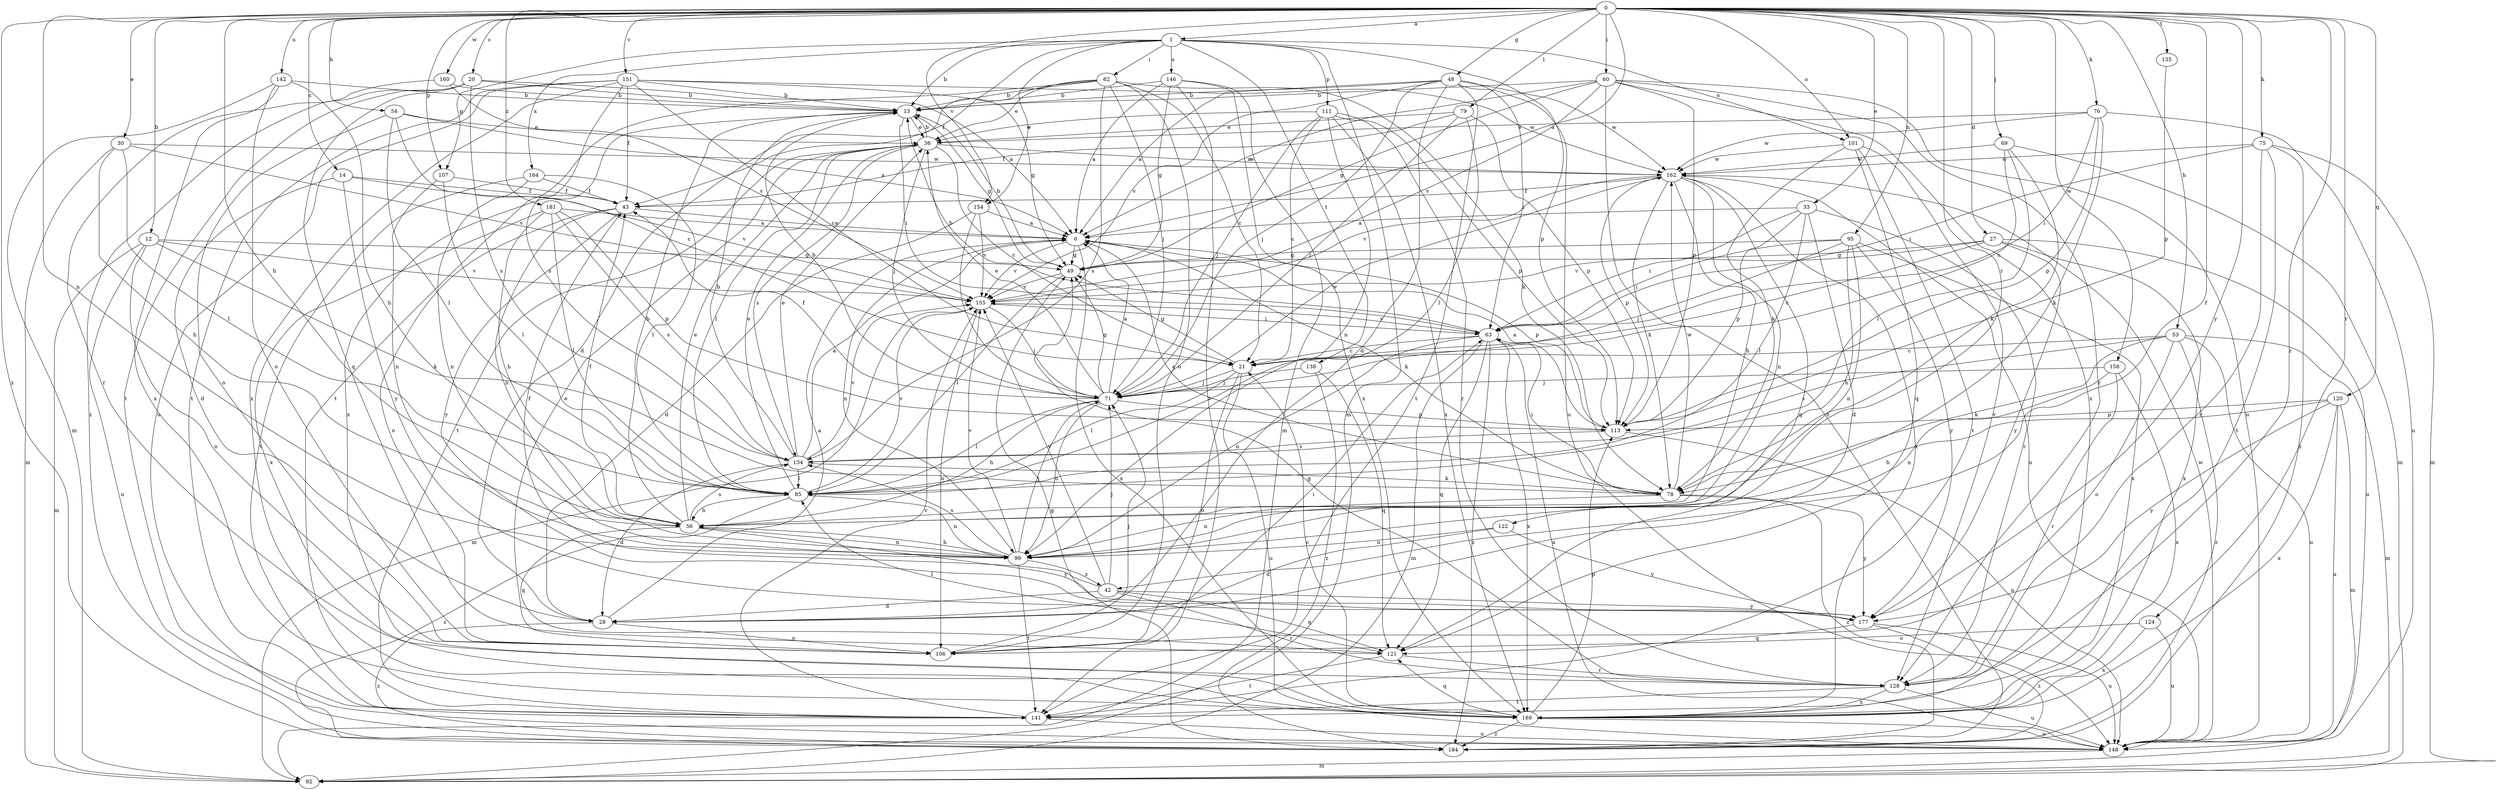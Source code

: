 strict digraph  {
0;
1;
6;
12;
13;
14;
20;
21;
27;
28;
30;
33;
36;
42;
43;
48;
49;
53;
54;
56;
60;
62;
63;
69;
71;
75;
76;
78;
79;
85;
92;
95;
99;
101;
106;
107;
111;
113;
120;
121;
122;
124;
128;
134;
135;
138;
141;
142;
146;
148;
151;
154;
155;
158;
160;
162;
164;
169;
177;
181;
184;
0 -> 1  [label=a];
0 -> 6  [label=a];
0 -> 12  [label=b];
0 -> 14  [label=c];
0 -> 20  [label=c];
0 -> 27  [label=d];
0 -> 30  [label=e];
0 -> 33  [label=e];
0 -> 42  [label=f];
0 -> 48  [label=g];
0 -> 53  [label=h];
0 -> 54  [label=h];
0 -> 56  [label=h];
0 -> 60  [label=i];
0 -> 69  [label=j];
0 -> 75  [label=k];
0 -> 76  [label=k];
0 -> 79  [label=l];
0 -> 95  [label=n];
0 -> 99  [label=n];
0 -> 101  [label=o];
0 -> 107  [label=p];
0 -> 120  [label=q];
0 -> 122  [label=r];
0 -> 124  [label=r];
0 -> 128  [label=r];
0 -> 135  [label=t];
0 -> 142  [label=u];
0 -> 151  [label=v];
0 -> 154  [label=v];
0 -> 158  [label=w];
0 -> 160  [label=w];
0 -> 177  [label=y];
0 -> 181  [label=z];
0 -> 184  [label=z];
1 -> 13  [label=b];
1 -> 43  [label=f];
1 -> 62  [label=i];
1 -> 92  [label=m];
1 -> 101  [label=o];
1 -> 107  [label=p];
1 -> 111  [label=p];
1 -> 113  [label=p];
1 -> 138  [label=t];
1 -> 146  [label=u];
1 -> 154  [label=v];
1 -> 164  [label=x];
6 -> 49  [label=g];
6 -> 78  [label=k];
6 -> 99  [label=n];
6 -> 113  [label=p];
6 -> 155  [label=v];
6 -> 169  [label=x];
12 -> 49  [label=g];
12 -> 78  [label=k];
12 -> 92  [label=m];
12 -> 106  [label=o];
12 -> 148  [label=u];
12 -> 155  [label=v];
13 -> 36  [label=e];
13 -> 49  [label=g];
13 -> 63  [label=i];
13 -> 169  [label=x];
14 -> 28  [label=d];
14 -> 43  [label=f];
14 -> 155  [label=v];
14 -> 177  [label=y];
20 -> 6  [label=a];
20 -> 13  [label=b];
20 -> 121  [label=q];
20 -> 134  [label=s];
20 -> 141  [label=t];
20 -> 184  [label=z];
21 -> 49  [label=g];
21 -> 71  [label=j];
21 -> 85  [label=l];
21 -> 106  [label=o];
21 -> 148  [label=u];
27 -> 21  [label=c];
27 -> 49  [label=g];
27 -> 148  [label=u];
27 -> 155  [label=v];
27 -> 169  [label=x];
27 -> 177  [label=y];
28 -> 6  [label=a];
28 -> 106  [label=o];
28 -> 184  [label=z];
30 -> 56  [label=h];
30 -> 85  [label=l];
30 -> 92  [label=m];
30 -> 155  [label=v];
30 -> 162  [label=w];
33 -> 6  [label=a];
33 -> 28  [label=d];
33 -> 63  [label=i];
33 -> 85  [label=l];
33 -> 113  [label=p];
33 -> 128  [label=r];
36 -> 13  [label=b];
36 -> 21  [label=c];
36 -> 71  [label=j];
36 -> 85  [label=l];
36 -> 134  [label=s];
36 -> 141  [label=t];
36 -> 162  [label=w];
42 -> 28  [label=d];
42 -> 43  [label=f];
42 -> 71  [label=j];
42 -> 121  [label=q];
42 -> 128  [label=r];
42 -> 155  [label=v];
42 -> 177  [label=y];
43 -> 6  [label=a];
43 -> 99  [label=n];
43 -> 106  [label=o];
43 -> 177  [label=y];
48 -> 6  [label=a];
48 -> 13  [label=b];
48 -> 28  [label=d];
48 -> 63  [label=i];
48 -> 71  [label=j];
48 -> 141  [label=t];
48 -> 148  [label=u];
48 -> 155  [label=v];
48 -> 162  [label=w];
49 -> 13  [label=b];
49 -> 85  [label=l];
49 -> 155  [label=v];
53 -> 21  [label=c];
53 -> 78  [label=k];
53 -> 92  [label=m];
53 -> 106  [label=o];
53 -> 134  [label=s];
53 -> 148  [label=u];
53 -> 184  [label=z];
54 -> 6  [label=a];
54 -> 21  [label=c];
54 -> 36  [label=e];
54 -> 85  [label=l];
54 -> 106  [label=o];
56 -> 13  [label=b];
56 -> 36  [label=e];
56 -> 43  [label=f];
56 -> 99  [label=n];
56 -> 121  [label=q];
56 -> 134  [label=s];
56 -> 177  [label=y];
60 -> 6  [label=a];
60 -> 13  [label=b];
60 -> 49  [label=g];
60 -> 113  [label=p];
60 -> 128  [label=r];
60 -> 148  [label=u];
60 -> 155  [label=v];
60 -> 169  [label=x];
60 -> 184  [label=z];
62 -> 13  [label=b];
62 -> 21  [label=c];
62 -> 28  [label=d];
62 -> 36  [label=e];
62 -> 71  [label=j];
62 -> 78  [label=k];
62 -> 106  [label=o];
62 -> 134  [label=s];
62 -> 141  [label=t];
63 -> 13  [label=b];
63 -> 21  [label=c];
63 -> 92  [label=m];
63 -> 99  [label=n];
63 -> 121  [label=q];
63 -> 148  [label=u];
63 -> 155  [label=v];
63 -> 169  [label=x];
63 -> 184  [label=z];
69 -> 21  [label=c];
69 -> 78  [label=k];
69 -> 85  [label=l];
69 -> 92  [label=m];
69 -> 162  [label=w];
71 -> 6  [label=a];
71 -> 13  [label=b];
71 -> 36  [label=e];
71 -> 43  [label=f];
71 -> 49  [label=g];
71 -> 56  [label=h];
71 -> 85  [label=l];
71 -> 99  [label=n];
71 -> 113  [label=p];
71 -> 162  [label=w];
75 -> 63  [label=i];
75 -> 92  [label=m];
75 -> 128  [label=r];
75 -> 141  [label=t];
75 -> 162  [label=w];
75 -> 184  [label=z];
76 -> 36  [label=e];
76 -> 63  [label=i];
76 -> 78  [label=k];
76 -> 113  [label=p];
76 -> 148  [label=u];
76 -> 162  [label=w];
78 -> 6  [label=a];
78 -> 63  [label=i];
78 -> 99  [label=n];
78 -> 162  [label=w];
78 -> 177  [label=y];
78 -> 184  [label=z];
79 -> 36  [label=e];
79 -> 43  [label=f];
79 -> 71  [label=j];
79 -> 85  [label=l];
79 -> 113  [label=p];
85 -> 36  [label=e];
85 -> 56  [label=h];
85 -> 99  [label=n];
85 -> 155  [label=v];
85 -> 184  [label=z];
95 -> 49  [label=g];
95 -> 56  [label=h];
95 -> 63  [label=i];
95 -> 71  [label=j];
95 -> 99  [label=n];
95 -> 169  [label=x];
95 -> 177  [label=y];
99 -> 56  [label=h];
99 -> 71  [label=j];
99 -> 134  [label=s];
99 -> 141  [label=t];
99 -> 155  [label=v];
99 -> 42  [label=z];
101 -> 78  [label=k];
101 -> 121  [label=q];
101 -> 128  [label=r];
101 -> 141  [label=t];
101 -> 162  [label=w];
106 -> 36  [label=e];
106 -> 63  [label=i];
106 -> 71  [label=j];
107 -> 43  [label=f];
107 -> 85  [label=l];
107 -> 99  [label=n];
111 -> 21  [label=c];
111 -> 36  [label=e];
111 -> 71  [label=j];
111 -> 99  [label=n];
111 -> 113  [label=p];
111 -> 128  [label=r];
111 -> 169  [label=x];
113 -> 6  [label=a];
113 -> 134  [label=s];
113 -> 148  [label=u];
120 -> 56  [label=h];
120 -> 92  [label=m];
120 -> 113  [label=p];
120 -> 148  [label=u];
120 -> 169  [label=x];
120 -> 177  [label=y];
121 -> 85  [label=l];
121 -> 128  [label=r];
121 -> 141  [label=t];
122 -> 28  [label=d];
122 -> 99  [label=n];
122 -> 177  [label=y];
124 -> 106  [label=o];
124 -> 148  [label=u];
124 -> 169  [label=x];
128 -> 49  [label=g];
128 -> 141  [label=t];
128 -> 148  [label=u];
128 -> 169  [label=x];
134 -> 6  [label=a];
134 -> 13  [label=b];
134 -> 28  [label=d];
134 -> 36  [label=e];
134 -> 78  [label=k];
134 -> 85  [label=l];
134 -> 155  [label=v];
135 -> 113  [label=p];
138 -> 71  [label=j];
138 -> 121  [label=q];
138 -> 184  [label=z];
141 -> 148  [label=u];
141 -> 155  [label=v];
142 -> 13  [label=b];
142 -> 56  [label=h];
142 -> 92  [label=m];
142 -> 106  [label=o];
142 -> 169  [label=x];
146 -> 6  [label=a];
146 -> 13  [label=b];
146 -> 49  [label=g];
146 -> 92  [label=m];
146 -> 141  [label=t];
146 -> 169  [label=x];
148 -> 92  [label=m];
148 -> 162  [label=w];
151 -> 13  [label=b];
151 -> 21  [label=c];
151 -> 43  [label=f];
151 -> 49  [label=g];
151 -> 134  [label=s];
151 -> 141  [label=t];
151 -> 148  [label=u];
151 -> 162  [label=w];
151 -> 169  [label=x];
154 -> 6  [label=a];
154 -> 28  [label=d];
154 -> 71  [label=j];
154 -> 155  [label=v];
155 -> 63  [label=i];
155 -> 71  [label=j];
155 -> 92  [label=m];
155 -> 106  [label=o];
158 -> 71  [label=j];
158 -> 99  [label=n];
158 -> 128  [label=r];
158 -> 169  [label=x];
160 -> 13  [label=b];
160 -> 128  [label=r];
160 -> 155  [label=v];
162 -> 43  [label=f];
162 -> 56  [label=h];
162 -> 78  [label=k];
162 -> 99  [label=n];
162 -> 113  [label=p];
162 -> 121  [label=q];
162 -> 148  [label=u];
162 -> 155  [label=v];
162 -> 169  [label=x];
164 -> 43  [label=f];
164 -> 85  [label=l];
164 -> 99  [label=n];
164 -> 141  [label=t];
169 -> 21  [label=c];
169 -> 113  [label=p];
169 -> 121  [label=q];
169 -> 148  [label=u];
169 -> 184  [label=z];
177 -> 121  [label=q];
177 -> 148  [label=u];
177 -> 184  [label=z];
181 -> 6  [label=a];
181 -> 56  [label=h];
181 -> 85  [label=l];
181 -> 113  [label=p];
181 -> 134  [label=s];
181 -> 169  [label=x];
184 -> 49  [label=g];
}
